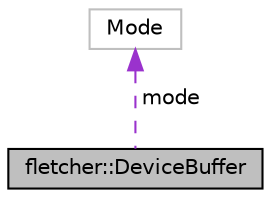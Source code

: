 digraph "fletcher::DeviceBuffer"
{
 // LATEX_PDF_SIZE
  edge [fontname="Helvetica",fontsize="10",labelfontname="Helvetica",labelfontsize="10"];
  node [fontname="Helvetica",fontsize="10",shape=record];
  Node1 [label="fletcher::DeviceBuffer",height=0.2,width=0.4,color="black", fillcolor="grey75", style="filled", fontcolor="black",tooltip="A buffer on the device."];
  Node2 -> Node1 [dir="back",color="darkorchid3",fontsize="10",style="dashed",label=" mode" ,fontname="Helvetica"];
  Node2 [label="Mode",height=0.2,width=0.4,color="grey75", fillcolor="white", style="filled",tooltip=" "];
}
